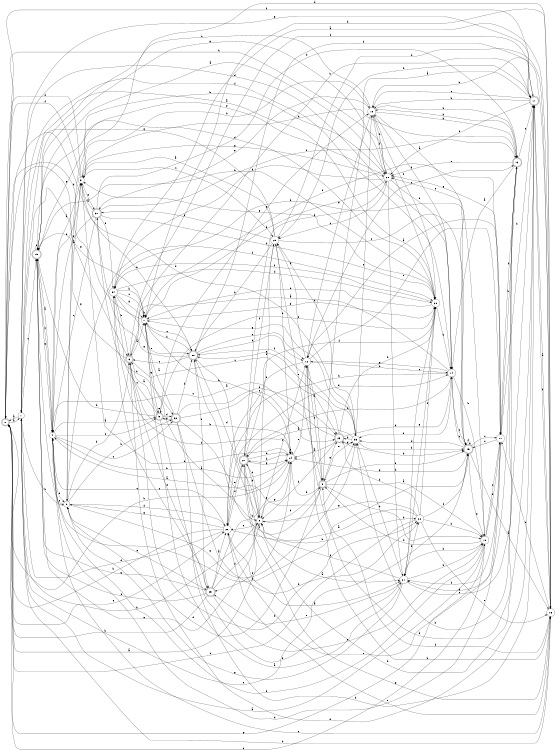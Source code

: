 digraph n28_9 {
__start0 [label="" shape="none"];

rankdir=LR;
size="8,5";

s0 [style="rounded,filled", color="black", fillcolor="white" shape="doublecircle", label="0"];
s1 [style="filled", color="black", fillcolor="white" shape="circle", label="1"];
s2 [style="filled", color="black", fillcolor="white" shape="circle", label="2"];
s3 [style="filled", color="black", fillcolor="white" shape="circle", label="3"];
s4 [style="filled", color="black", fillcolor="white" shape="circle", label="4"];
s5 [style="rounded,filled", color="black", fillcolor="white" shape="doublecircle", label="5"];
s6 [style="rounded,filled", color="black", fillcolor="white" shape="doublecircle", label="6"];
s7 [style="filled", color="black", fillcolor="white" shape="circle", label="7"];
s8 [style="filled", color="black", fillcolor="white" shape="circle", label="8"];
s9 [style="rounded,filled", color="black", fillcolor="white" shape="doublecircle", label="9"];
s10 [style="filled", color="black", fillcolor="white" shape="circle", label="10"];
s11 [style="filled", color="black", fillcolor="white" shape="circle", label="11"];
s12 [style="filled", color="black", fillcolor="white" shape="circle", label="12"];
s13 [style="rounded,filled", color="black", fillcolor="white" shape="doublecircle", label="13"];
s14 [style="filled", color="black", fillcolor="white" shape="circle", label="14"];
s15 [style="rounded,filled", color="black", fillcolor="white" shape="doublecircle", label="15"];
s16 [style="filled", color="black", fillcolor="white" shape="circle", label="16"];
s17 [style="rounded,filled", color="black", fillcolor="white" shape="doublecircle", label="17"];
s18 [style="filled", color="black", fillcolor="white" shape="circle", label="18"];
s19 [style="rounded,filled", color="black", fillcolor="white" shape="doublecircle", label="19"];
s20 [style="filled", color="black", fillcolor="white" shape="circle", label="20"];
s21 [style="filled", color="black", fillcolor="white" shape="circle", label="21"];
s22 [style="filled", color="black", fillcolor="white" shape="circle", label="22"];
s23 [style="rounded,filled", color="black", fillcolor="white" shape="doublecircle", label="23"];
s24 [style="filled", color="black", fillcolor="white" shape="circle", label="24"];
s25 [style="rounded,filled", color="black", fillcolor="white" shape="doublecircle", label="25"];
s26 [style="filled", color="black", fillcolor="white" shape="circle", label="26"];
s27 [style="rounded,filled", color="black", fillcolor="white" shape="doublecircle", label="27"];
s28 [style="filled", color="black", fillcolor="white" shape="circle", label="28"];
s29 [style="filled", color="black", fillcolor="white" shape="circle", label="29"];
s30 [style="rounded,filled", color="black", fillcolor="white" shape="doublecircle", label="30"];
s31 [style="rounded,filled", color="black", fillcolor="white" shape="doublecircle", label="31"];
s32 [style="rounded,filled", color="black", fillcolor="white" shape="doublecircle", label="32"];
s33 [style="filled", color="black", fillcolor="white" shape="circle", label="33"];
s34 [style="filled", color="black", fillcolor="white" shape="circle", label="34"];
s0 -> s1 [label="a"];
s0 -> s24 [label="b"];
s0 -> s10 [label="c"];
s0 -> s33 [label="d"];
s0 -> s26 [label="e"];
s0 -> s17 [label="f"];
s0 -> s6 [label="g"];
s0 -> s20 [label="h"];
s1 -> s0 [label="a"];
s1 -> s2 [label="b"];
s1 -> s19 [label="c"];
s1 -> s14 [label="d"];
s1 -> s15 [label="e"];
s1 -> s14 [label="f"];
s1 -> s7 [label="g"];
s1 -> s16 [label="h"];
s2 -> s3 [label="a"];
s2 -> s6 [label="b"];
s2 -> s4 [label="c"];
s2 -> s26 [label="d"];
s2 -> s25 [label="e"];
s2 -> s20 [label="f"];
s2 -> s33 [label="g"];
s2 -> s32 [label="h"];
s3 -> s4 [label="a"];
s3 -> s18 [label="b"];
s3 -> s29 [label="c"];
s3 -> s0 [label="d"];
s3 -> s31 [label="e"];
s3 -> s0 [label="f"];
s3 -> s28 [label="g"];
s3 -> s30 [label="h"];
s4 -> s5 [label="a"];
s4 -> s3 [label="b"];
s4 -> s32 [label="c"];
s4 -> s2 [label="d"];
s4 -> s16 [label="e"];
s4 -> s5 [label="f"];
s4 -> s19 [label="g"];
s4 -> s24 [label="h"];
s5 -> s6 [label="a"];
s5 -> s21 [label="b"];
s5 -> s34 [label="c"];
s5 -> s32 [label="d"];
s5 -> s5 [label="e"];
s5 -> s20 [label="f"];
s5 -> s18 [label="g"];
s5 -> s19 [label="h"];
s6 -> s7 [label="a"];
s6 -> s17 [label="b"];
s6 -> s23 [label="c"];
s6 -> s17 [label="d"];
s6 -> s25 [label="e"];
s6 -> s17 [label="f"];
s6 -> s19 [label="g"];
s6 -> s22 [label="h"];
s7 -> s8 [label="a"];
s7 -> s24 [label="b"];
s7 -> s30 [label="c"];
s7 -> s0 [label="d"];
s7 -> s20 [label="e"];
s7 -> s11 [label="f"];
s7 -> s5 [label="g"];
s7 -> s7 [label="h"];
s8 -> s0 [label="a"];
s8 -> s9 [label="b"];
s8 -> s12 [label="c"];
s8 -> s30 [label="d"];
s8 -> s26 [label="e"];
s8 -> s29 [label="f"];
s8 -> s27 [label="g"];
s8 -> s1 [label="h"];
s9 -> s10 [label="a"];
s9 -> s24 [label="b"];
s9 -> s30 [label="c"];
s9 -> s2 [label="d"];
s9 -> s29 [label="e"];
s9 -> s15 [label="f"];
s9 -> s23 [label="g"];
s9 -> s10 [label="h"];
s10 -> s1 [label="a"];
s10 -> s4 [label="b"];
s10 -> s11 [label="c"];
s10 -> s9 [label="d"];
s10 -> s28 [label="e"];
s10 -> s11 [label="f"];
s10 -> s0 [label="g"];
s10 -> s21 [label="h"];
s11 -> s12 [label="a"];
s11 -> s17 [label="b"];
s11 -> s15 [label="c"];
s11 -> s4 [label="d"];
s11 -> s26 [label="e"];
s11 -> s21 [label="f"];
s11 -> s28 [label="g"];
s11 -> s13 [label="h"];
s12 -> s9 [label="a"];
s12 -> s9 [label="b"];
s12 -> s13 [label="c"];
s12 -> s14 [label="d"];
s12 -> s11 [label="e"];
s12 -> s26 [label="f"];
s12 -> s29 [label="g"];
s12 -> s16 [label="h"];
s13 -> s14 [label="a"];
s13 -> s33 [label="b"];
s13 -> s17 [label="c"];
s13 -> s3 [label="d"];
s13 -> s28 [label="e"];
s13 -> s11 [label="f"];
s13 -> s21 [label="g"];
s13 -> s18 [label="h"];
s14 -> s6 [label="a"];
s14 -> s10 [label="b"];
s14 -> s15 [label="c"];
s14 -> s27 [label="d"];
s14 -> s33 [label="e"];
s14 -> s18 [label="f"];
s14 -> s12 [label="g"];
s14 -> s26 [label="h"];
s15 -> s16 [label="a"];
s15 -> s34 [label="b"];
s15 -> s11 [label="c"];
s15 -> s33 [label="d"];
s15 -> s10 [label="e"];
s15 -> s15 [label="f"];
s15 -> s24 [label="g"];
s15 -> s14 [label="h"];
s16 -> s17 [label="a"];
s16 -> s18 [label="b"];
s16 -> s11 [label="c"];
s16 -> s3 [label="d"];
s16 -> s26 [label="e"];
s16 -> s9 [label="f"];
s16 -> s27 [label="g"];
s16 -> s7 [label="h"];
s17 -> s9 [label="a"];
s17 -> s18 [label="b"];
s17 -> s18 [label="c"];
s17 -> s12 [label="d"];
s17 -> s28 [label="e"];
s17 -> s16 [label="f"];
s17 -> s1 [label="g"];
s17 -> s29 [label="h"];
s18 -> s15 [label="a"];
s18 -> s13 [label="b"];
s18 -> s19 [label="c"];
s18 -> s28 [label="d"];
s18 -> s31 [label="e"];
s18 -> s20 [label="f"];
s18 -> s12 [label="g"];
s18 -> s13 [label="h"];
s19 -> s4 [label="a"];
s19 -> s20 [label="b"];
s19 -> s4 [label="c"];
s19 -> s15 [label="d"];
s19 -> s8 [label="e"];
s19 -> s19 [label="f"];
s19 -> s28 [label="g"];
s19 -> s28 [label="h"];
s20 -> s1 [label="a"];
s20 -> s14 [label="b"];
s20 -> s21 [label="c"];
s20 -> s19 [label="d"];
s20 -> s3 [label="e"];
s20 -> s34 [label="f"];
s20 -> s21 [label="g"];
s20 -> s7 [label="h"];
s21 -> s7 [label="a"];
s21 -> s22 [label="b"];
s21 -> s13 [label="c"];
s21 -> s33 [label="d"];
s21 -> s25 [label="e"];
s21 -> s8 [label="f"];
s21 -> s2 [label="g"];
s21 -> s10 [label="h"];
s22 -> s8 [label="a"];
s22 -> s23 [label="b"];
s22 -> s0 [label="c"];
s22 -> s20 [label="d"];
s22 -> s16 [label="e"];
s22 -> s15 [label="f"];
s22 -> s8 [label="g"];
s22 -> s10 [label="h"];
s23 -> s24 [label="a"];
s23 -> s14 [label="b"];
s23 -> s4 [label="c"];
s23 -> s20 [label="d"];
s23 -> s30 [label="e"];
s23 -> s8 [label="f"];
s23 -> s33 [label="g"];
s23 -> s15 [label="h"];
s24 -> s4 [label="a"];
s24 -> s6 [label="b"];
s24 -> s24 [label="c"];
s24 -> s3 [label="d"];
s24 -> s12 [label="e"];
s24 -> s25 [label="f"];
s24 -> s8 [label="g"];
s24 -> s27 [label="h"];
s25 -> s26 [label="a"];
s25 -> s24 [label="b"];
s25 -> s34 [label="c"];
s25 -> s8 [label="d"];
s25 -> s10 [label="e"];
s25 -> s19 [label="f"];
s25 -> s19 [label="g"];
s25 -> s0 [label="h"];
s26 -> s21 [label="a"];
s26 -> s0 [label="b"];
s26 -> s4 [label="c"];
s26 -> s1 [label="d"];
s26 -> s14 [label="e"];
s26 -> s27 [label="f"];
s26 -> s2 [label="g"];
s26 -> s22 [label="h"];
s27 -> s21 [label="a"];
s27 -> s28 [label="b"];
s27 -> s8 [label="c"];
s27 -> s24 [label="d"];
s27 -> s26 [label="e"];
s27 -> s20 [label="f"];
s27 -> s24 [label="g"];
s27 -> s17 [label="h"];
s28 -> s19 [label="a"];
s28 -> s7 [label="b"];
s28 -> s29 [label="c"];
s28 -> s14 [label="d"];
s28 -> s2 [label="e"];
s28 -> s18 [label="f"];
s28 -> s34 [label="g"];
s28 -> s21 [label="h"];
s29 -> s3 [label="a"];
s29 -> s30 [label="b"];
s29 -> s15 [label="c"];
s29 -> s16 [label="d"];
s29 -> s31 [label="e"];
s29 -> s27 [label="f"];
s29 -> s1 [label="g"];
s29 -> s24 [label="h"];
s30 -> s8 [label="a"];
s30 -> s17 [label="b"];
s30 -> s6 [label="c"];
s30 -> s12 [label="d"];
s30 -> s12 [label="e"];
s30 -> s25 [label="f"];
s30 -> s31 [label="g"];
s30 -> s7 [label="h"];
s31 -> s3 [label="a"];
s31 -> s32 [label="b"];
s31 -> s4 [label="c"];
s31 -> s13 [label="d"];
s31 -> s13 [label="e"];
s31 -> s34 [label="f"];
s31 -> s4 [label="g"];
s31 -> s20 [label="h"];
s32 -> s7 [label="a"];
s32 -> s17 [label="b"];
s32 -> s23 [label="c"];
s32 -> s23 [label="d"];
s32 -> s33 [label="e"];
s32 -> s30 [label="f"];
s32 -> s5 [label="g"];
s32 -> s22 [label="h"];
s33 -> s27 [label="a"];
s33 -> s15 [label="b"];
s33 -> s18 [label="c"];
s33 -> s29 [label="d"];
s33 -> s9 [label="e"];
s33 -> s30 [label="f"];
s33 -> s7 [label="g"];
s33 -> s23 [label="h"];
s34 -> s16 [label="a"];
s34 -> s6 [label="b"];
s34 -> s7 [label="c"];
s34 -> s20 [label="d"];
s34 -> s30 [label="e"];
s34 -> s24 [label="f"];
s34 -> s7 [label="g"];
s34 -> s7 [label="h"];

}